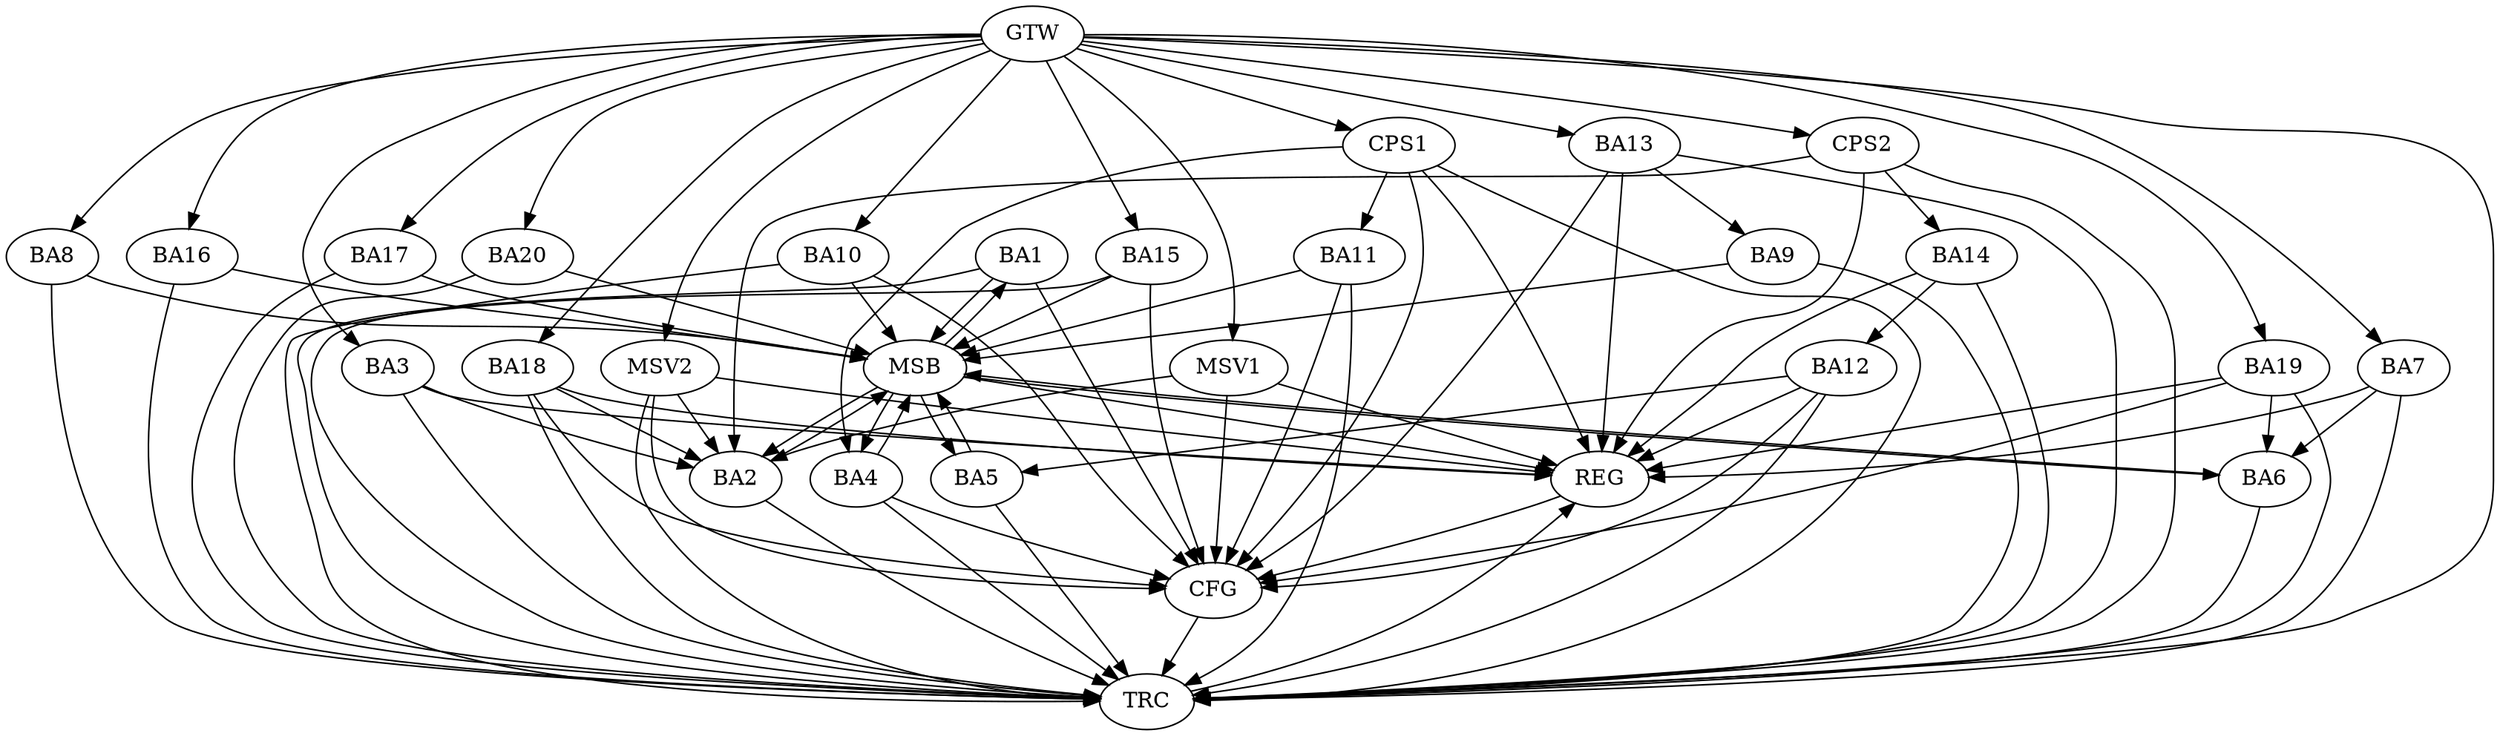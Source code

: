 strict digraph G {
  BA1 [ label="BA1" ];
  BA2 [ label="BA2" ];
  BA3 [ label="BA3" ];
  BA4 [ label="BA4" ];
  BA5 [ label="BA5" ];
  BA6 [ label="BA6" ];
  BA7 [ label="BA7" ];
  BA8 [ label="BA8" ];
  BA9 [ label="BA9" ];
  BA10 [ label="BA10" ];
  BA11 [ label="BA11" ];
  BA12 [ label="BA12" ];
  BA13 [ label="BA13" ];
  BA14 [ label="BA14" ];
  BA15 [ label="BA15" ];
  BA16 [ label="BA16" ];
  BA17 [ label="BA17" ];
  BA18 [ label="BA18" ];
  BA19 [ label="BA19" ];
  BA20 [ label="BA20" ];
  CPS1 [ label="CPS1" ];
  CPS2 [ label="CPS2" ];
  GTW [ label="GTW" ];
  REG [ label="REG" ];
  MSB [ label="MSB" ];
  CFG [ label="CFG" ];
  TRC [ label="TRC" ];
  MSV1 [ label="MSV1" ];
  MSV2 [ label="MSV2" ];
  BA3 -> BA2;
  BA7 -> BA6;
  BA12 -> BA5;
  BA13 -> BA9;
  BA14 -> BA12;
  BA18 -> BA2;
  BA19 -> BA6;
  CPS1 -> BA11;
  CPS1 -> BA4;
  CPS2 -> BA14;
  CPS2 -> BA2;
  GTW -> BA3;
  GTW -> BA7;
  GTW -> BA8;
  GTW -> BA10;
  GTW -> BA13;
  GTW -> BA15;
  GTW -> BA16;
  GTW -> BA17;
  GTW -> BA18;
  GTW -> BA19;
  GTW -> BA20;
  GTW -> CPS1;
  GTW -> CPS2;
  BA3 -> REG;
  BA7 -> REG;
  BA12 -> REG;
  BA13 -> REG;
  BA14 -> REG;
  BA18 -> REG;
  BA19 -> REG;
  CPS1 -> REG;
  CPS2 -> REG;
  BA1 -> MSB;
  MSB -> BA2;
  MSB -> REG;
  BA2 -> MSB;
  MSB -> BA1;
  BA4 -> MSB;
  BA5 -> MSB;
  BA6 -> MSB;
  MSB -> BA4;
  BA8 -> MSB;
  MSB -> BA6;
  BA9 -> MSB;
  BA10 -> MSB;
  MSB -> BA5;
  BA11 -> MSB;
  BA15 -> MSB;
  BA16 -> MSB;
  BA17 -> MSB;
  BA20 -> MSB;
  BA12 -> CFG;
  BA13 -> CFG;
  CPS1 -> CFG;
  BA15 -> CFG;
  BA11 -> CFG;
  BA10 -> CFG;
  BA18 -> CFG;
  BA19 -> CFG;
  BA1 -> CFG;
  BA4 -> CFG;
  REG -> CFG;
  BA1 -> TRC;
  BA2 -> TRC;
  BA3 -> TRC;
  BA4 -> TRC;
  BA5 -> TRC;
  BA6 -> TRC;
  BA7 -> TRC;
  BA8 -> TRC;
  BA9 -> TRC;
  BA10 -> TRC;
  BA11 -> TRC;
  BA12 -> TRC;
  BA13 -> TRC;
  BA14 -> TRC;
  BA15 -> TRC;
  BA16 -> TRC;
  BA17 -> TRC;
  BA18 -> TRC;
  BA19 -> TRC;
  BA20 -> TRC;
  CPS1 -> TRC;
  CPS2 -> TRC;
  GTW -> TRC;
  CFG -> TRC;
  TRC -> REG;
  MSV1 -> BA2;
  GTW -> MSV1;
  MSV1 -> REG;
  MSV1 -> CFG;
  MSV2 -> BA2;
  GTW -> MSV2;
  MSV2 -> REG;
  MSV2 -> TRC;
  MSV2 -> CFG;
}
